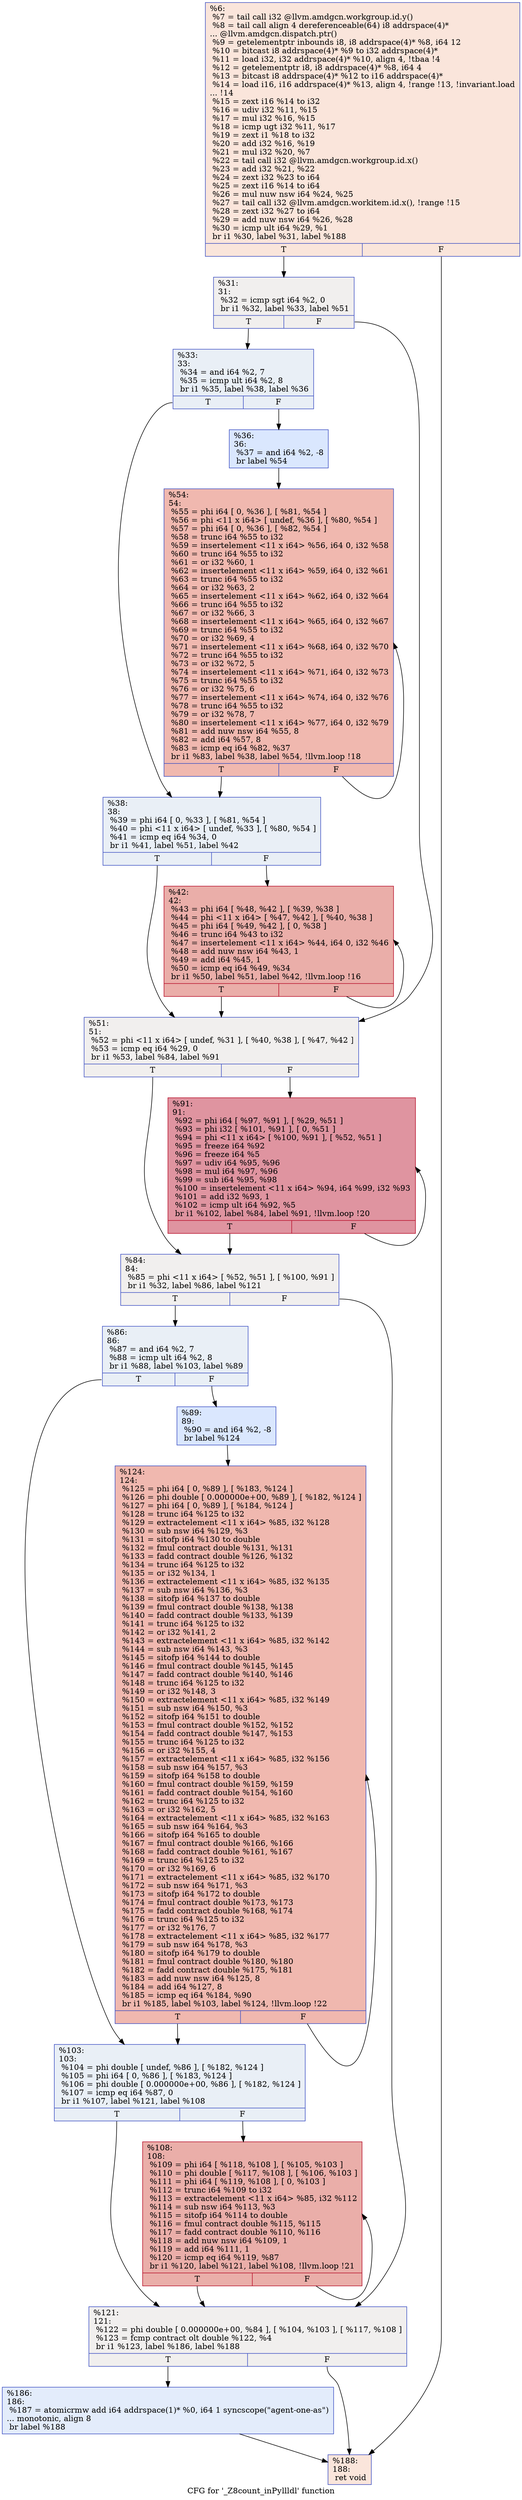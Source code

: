 digraph "CFG for '_Z8count_inPyllldl' function" {
	label="CFG for '_Z8count_inPyllldl' function";

	Node0x599ae40 [shape=record,color="#3d50c3ff", style=filled, fillcolor="#f4c5ad70",label="{%6:\l  %7 = tail call i32 @llvm.amdgcn.workgroup.id.y()\l  %8 = tail call align 4 dereferenceable(64) i8 addrspace(4)*\l... @llvm.amdgcn.dispatch.ptr()\l  %9 = getelementptr inbounds i8, i8 addrspace(4)* %8, i64 12\l  %10 = bitcast i8 addrspace(4)* %9 to i32 addrspace(4)*\l  %11 = load i32, i32 addrspace(4)* %10, align 4, !tbaa !4\l  %12 = getelementptr i8, i8 addrspace(4)* %8, i64 4\l  %13 = bitcast i8 addrspace(4)* %12 to i16 addrspace(4)*\l  %14 = load i16, i16 addrspace(4)* %13, align 4, !range !13, !invariant.load\l... !14\l  %15 = zext i16 %14 to i32\l  %16 = udiv i32 %11, %15\l  %17 = mul i32 %16, %15\l  %18 = icmp ugt i32 %11, %17\l  %19 = zext i1 %18 to i32\l  %20 = add i32 %16, %19\l  %21 = mul i32 %20, %7\l  %22 = tail call i32 @llvm.amdgcn.workgroup.id.x()\l  %23 = add i32 %21, %22\l  %24 = zext i32 %23 to i64\l  %25 = zext i16 %14 to i64\l  %26 = mul nuw nsw i64 %24, %25\l  %27 = tail call i32 @llvm.amdgcn.workitem.id.x(), !range !15\l  %28 = zext i32 %27 to i64\l  %29 = add nuw nsw i64 %26, %28\l  %30 = icmp ult i64 %29, %1\l  br i1 %30, label %31, label %188\l|{<s0>T|<s1>F}}"];
	Node0x599ae40:s0 -> Node0x599d790;
	Node0x599ae40:s1 -> Node0x599d820;
	Node0x599d790 [shape=record,color="#3d50c3ff", style=filled, fillcolor="#e0dbd870",label="{%31:\l31:                                               \l  %32 = icmp sgt i64 %2, 0\l  br i1 %32, label %33, label %51\l|{<s0>T|<s1>F}}"];
	Node0x599d790:s0 -> Node0x599cba0;
	Node0x599d790:s1 -> Node0x599cbf0;
	Node0x599cba0 [shape=record,color="#3d50c3ff", style=filled, fillcolor="#cedaeb70",label="{%33:\l33:                                               \l  %34 = and i64 %2, 7\l  %35 = icmp ult i64 %2, 8\l  br i1 %35, label %38, label %36\l|{<s0>T|<s1>F}}"];
	Node0x599cba0:s0 -> Node0x599de00;
	Node0x599cba0:s1 -> Node0x599de50;
	Node0x599de50 [shape=record,color="#3d50c3ff", style=filled, fillcolor="#abc8fd70",label="{%36:\l36:                                               \l  %37 = and i64 %2, -8\l  br label %54\l}"];
	Node0x599de50 -> Node0x599e050;
	Node0x599de00 [shape=record,color="#3d50c3ff", style=filled, fillcolor="#cedaeb70",label="{%38:\l38:                                               \l  %39 = phi i64 [ 0, %33 ], [ %81, %54 ]\l  %40 = phi \<11 x i64\> [ undef, %33 ], [ %80, %54 ]\l  %41 = icmp eq i64 %34, 0\l  br i1 %41, label %51, label %42\l|{<s0>T|<s1>F}}"];
	Node0x599de00:s0 -> Node0x599cbf0;
	Node0x599de00:s1 -> Node0x599edc0;
	Node0x599edc0 [shape=record,color="#b70d28ff", style=filled, fillcolor="#d0473d70",label="{%42:\l42:                                               \l  %43 = phi i64 [ %48, %42 ], [ %39, %38 ]\l  %44 = phi \<11 x i64\> [ %47, %42 ], [ %40, %38 ]\l  %45 = phi i64 [ %49, %42 ], [ 0, %38 ]\l  %46 = trunc i64 %43 to i32\l  %47 = insertelement \<11 x i64\> %44, i64 0, i32 %46\l  %48 = add nuw nsw i64 %43, 1\l  %49 = add i64 %45, 1\l  %50 = icmp eq i64 %49, %34\l  br i1 %50, label %51, label %42, !llvm.loop !16\l|{<s0>T|<s1>F}}"];
	Node0x599edc0:s0 -> Node0x599cbf0;
	Node0x599edc0:s1 -> Node0x599edc0;
	Node0x599cbf0 [shape=record,color="#3d50c3ff", style=filled, fillcolor="#e0dbd870",label="{%51:\l51:                                               \l  %52 = phi \<11 x i64\> [ undef, %31 ], [ %40, %38 ], [ %47, %42 ]\l  %53 = icmp eq i64 %29, 0\l  br i1 %53, label %84, label %91\l|{<s0>T|<s1>F}}"];
	Node0x599cbf0:s0 -> Node0x599f780;
	Node0x599cbf0:s1 -> Node0x599f7d0;
	Node0x599e050 [shape=record,color="#3d50c3ff", style=filled, fillcolor="#dc5d4a70",label="{%54:\l54:                                               \l  %55 = phi i64 [ 0, %36 ], [ %81, %54 ]\l  %56 = phi \<11 x i64\> [ undef, %36 ], [ %80, %54 ]\l  %57 = phi i64 [ 0, %36 ], [ %82, %54 ]\l  %58 = trunc i64 %55 to i32\l  %59 = insertelement \<11 x i64\> %56, i64 0, i32 %58\l  %60 = trunc i64 %55 to i32\l  %61 = or i32 %60, 1\l  %62 = insertelement \<11 x i64\> %59, i64 0, i32 %61\l  %63 = trunc i64 %55 to i32\l  %64 = or i32 %63, 2\l  %65 = insertelement \<11 x i64\> %62, i64 0, i32 %64\l  %66 = trunc i64 %55 to i32\l  %67 = or i32 %66, 3\l  %68 = insertelement \<11 x i64\> %65, i64 0, i32 %67\l  %69 = trunc i64 %55 to i32\l  %70 = or i32 %69, 4\l  %71 = insertelement \<11 x i64\> %68, i64 0, i32 %70\l  %72 = trunc i64 %55 to i32\l  %73 = or i32 %72, 5\l  %74 = insertelement \<11 x i64\> %71, i64 0, i32 %73\l  %75 = trunc i64 %55 to i32\l  %76 = or i32 %75, 6\l  %77 = insertelement \<11 x i64\> %74, i64 0, i32 %76\l  %78 = trunc i64 %55 to i32\l  %79 = or i32 %78, 7\l  %80 = insertelement \<11 x i64\> %77, i64 0, i32 %79\l  %81 = add nuw nsw i64 %55, 8\l  %82 = add i64 %57, 8\l  %83 = icmp eq i64 %82, %37\l  br i1 %83, label %38, label %54, !llvm.loop !18\l|{<s0>T|<s1>F}}"];
	Node0x599e050:s0 -> Node0x599de00;
	Node0x599e050:s1 -> Node0x599e050;
	Node0x599f780 [shape=record,color="#3d50c3ff", style=filled, fillcolor="#e0dbd870",label="{%84:\l84:                                               \l  %85 = phi \<11 x i64\> [ %52, %51 ], [ %100, %91 ]\l  br i1 %32, label %86, label %121\l|{<s0>T|<s1>F}}"];
	Node0x599f780:s0 -> Node0x59a0ec0;
	Node0x599f780:s1 -> Node0x59a0f50;
	Node0x59a0ec0 [shape=record,color="#3d50c3ff", style=filled, fillcolor="#cedaeb70",label="{%86:\l86:                                               \l  %87 = and i64 %2, 7\l  %88 = icmp ult i64 %2, 8\l  br i1 %88, label %103, label %89\l|{<s0>T|<s1>F}}"];
	Node0x59a0ec0:s0 -> Node0x59a11b0;
	Node0x59a0ec0:s1 -> Node0x59a1200;
	Node0x59a1200 [shape=record,color="#3d50c3ff", style=filled, fillcolor="#abc8fd70",label="{%89:\l89:                                               \l  %90 = and i64 %2, -8\l  br label %124\l}"];
	Node0x59a1200 -> Node0x59a13d0;
	Node0x599f7d0 [shape=record,color="#b70d28ff", style=filled, fillcolor="#b70d2870",label="{%91:\l91:                                               \l  %92 = phi i64 [ %97, %91 ], [ %29, %51 ]\l  %93 = phi i32 [ %101, %91 ], [ 0, %51 ]\l  %94 = phi \<11 x i64\> [ %100, %91 ], [ %52, %51 ]\l  %95 = freeze i64 %92\l  %96 = freeze i64 %5\l  %97 = udiv i64 %95, %96\l  %98 = mul i64 %97, %96\l  %99 = sub i64 %95, %98\l  %100 = insertelement \<11 x i64\> %94, i64 %99, i32 %93\l  %101 = add i32 %93, 1\l  %102 = icmp ult i64 %92, %5\l  br i1 %102, label %84, label %91, !llvm.loop !20\l|{<s0>T|<s1>F}}"];
	Node0x599f7d0:s0 -> Node0x599f780;
	Node0x599f7d0:s1 -> Node0x599f7d0;
	Node0x59a11b0 [shape=record,color="#3d50c3ff", style=filled, fillcolor="#cedaeb70",label="{%103:\l103:                                              \l  %104 = phi double [ undef, %86 ], [ %182, %124 ]\l  %105 = phi i64 [ 0, %86 ], [ %183, %124 ]\l  %106 = phi double [ 0.000000e+00, %86 ], [ %182, %124 ]\l  %107 = icmp eq i64 %87, 0\l  br i1 %107, label %121, label %108\l|{<s0>T|<s1>F}}"];
	Node0x59a11b0:s0 -> Node0x59a0f50;
	Node0x59a11b0:s1 -> Node0x59a29f0;
	Node0x59a29f0 [shape=record,color="#b70d28ff", style=filled, fillcolor="#d0473d70",label="{%108:\l108:                                              \l  %109 = phi i64 [ %118, %108 ], [ %105, %103 ]\l  %110 = phi double [ %117, %108 ], [ %106, %103 ]\l  %111 = phi i64 [ %119, %108 ], [ 0, %103 ]\l  %112 = trunc i64 %109 to i32\l  %113 = extractelement \<11 x i64\> %85, i32 %112\l  %114 = sub nsw i64 %113, %3\l  %115 = sitofp i64 %114 to double\l  %116 = fmul contract double %115, %115\l  %117 = fadd contract double %110, %116\l  %118 = add nuw nsw i64 %109, 1\l  %119 = add i64 %111, 1\l  %120 = icmp eq i64 %119, %87\l  br i1 %120, label %121, label %108, !llvm.loop !21\l|{<s0>T|<s1>F}}"];
	Node0x59a29f0:s0 -> Node0x59a0f50;
	Node0x59a29f0:s1 -> Node0x59a29f0;
	Node0x59a0f50 [shape=record,color="#3d50c3ff", style=filled, fillcolor="#e0dbd870",label="{%121:\l121:                                              \l  %122 = phi double [ 0.000000e+00, %84 ], [ %104, %103 ], [ %117, %108 ]\l  %123 = fcmp contract olt double %122, %4\l  br i1 %123, label %186, label %188\l|{<s0>T|<s1>F}}"];
	Node0x59a0f50:s0 -> Node0x59a3580;
	Node0x59a0f50:s1 -> Node0x599d820;
	Node0x59a13d0 [shape=record,color="#3d50c3ff", style=filled, fillcolor="#dc5d4a70",label="{%124:\l124:                                              \l  %125 = phi i64 [ 0, %89 ], [ %183, %124 ]\l  %126 = phi double [ 0.000000e+00, %89 ], [ %182, %124 ]\l  %127 = phi i64 [ 0, %89 ], [ %184, %124 ]\l  %128 = trunc i64 %125 to i32\l  %129 = extractelement \<11 x i64\> %85, i32 %128\l  %130 = sub nsw i64 %129, %3\l  %131 = sitofp i64 %130 to double\l  %132 = fmul contract double %131, %131\l  %133 = fadd contract double %126, %132\l  %134 = trunc i64 %125 to i32\l  %135 = or i32 %134, 1\l  %136 = extractelement \<11 x i64\> %85, i32 %135\l  %137 = sub nsw i64 %136, %3\l  %138 = sitofp i64 %137 to double\l  %139 = fmul contract double %138, %138\l  %140 = fadd contract double %133, %139\l  %141 = trunc i64 %125 to i32\l  %142 = or i32 %141, 2\l  %143 = extractelement \<11 x i64\> %85, i32 %142\l  %144 = sub nsw i64 %143, %3\l  %145 = sitofp i64 %144 to double\l  %146 = fmul contract double %145, %145\l  %147 = fadd contract double %140, %146\l  %148 = trunc i64 %125 to i32\l  %149 = or i32 %148, 3\l  %150 = extractelement \<11 x i64\> %85, i32 %149\l  %151 = sub nsw i64 %150, %3\l  %152 = sitofp i64 %151 to double\l  %153 = fmul contract double %152, %152\l  %154 = fadd contract double %147, %153\l  %155 = trunc i64 %125 to i32\l  %156 = or i32 %155, 4\l  %157 = extractelement \<11 x i64\> %85, i32 %156\l  %158 = sub nsw i64 %157, %3\l  %159 = sitofp i64 %158 to double\l  %160 = fmul contract double %159, %159\l  %161 = fadd contract double %154, %160\l  %162 = trunc i64 %125 to i32\l  %163 = or i32 %162, 5\l  %164 = extractelement \<11 x i64\> %85, i32 %163\l  %165 = sub nsw i64 %164, %3\l  %166 = sitofp i64 %165 to double\l  %167 = fmul contract double %166, %166\l  %168 = fadd contract double %161, %167\l  %169 = trunc i64 %125 to i32\l  %170 = or i32 %169, 6\l  %171 = extractelement \<11 x i64\> %85, i32 %170\l  %172 = sub nsw i64 %171, %3\l  %173 = sitofp i64 %172 to double\l  %174 = fmul contract double %173, %173\l  %175 = fadd contract double %168, %174\l  %176 = trunc i64 %125 to i32\l  %177 = or i32 %176, 7\l  %178 = extractelement \<11 x i64\> %85, i32 %177\l  %179 = sub nsw i64 %178, %3\l  %180 = sitofp i64 %179 to double\l  %181 = fmul contract double %180, %180\l  %182 = fadd contract double %175, %181\l  %183 = add nuw nsw i64 %125, 8\l  %184 = add i64 %127, 8\l  %185 = icmp eq i64 %184, %90\l  br i1 %185, label %103, label %124, !llvm.loop !22\l|{<s0>T|<s1>F}}"];
	Node0x59a13d0:s0 -> Node0x59a11b0;
	Node0x59a13d0:s1 -> Node0x59a13d0;
	Node0x59a3580 [shape=record,color="#3d50c3ff", style=filled, fillcolor="#bfd3f670",label="{%186:\l186:                                              \l  %187 = atomicrmw add i64 addrspace(1)* %0, i64 1 syncscope(\"agent-one-as\")\l... monotonic, align 8\l  br label %188\l}"];
	Node0x59a3580 -> Node0x599d820;
	Node0x599d820 [shape=record,color="#3d50c3ff", style=filled, fillcolor="#f4c5ad70",label="{%188:\l188:                                              \l  ret void\l}"];
}
